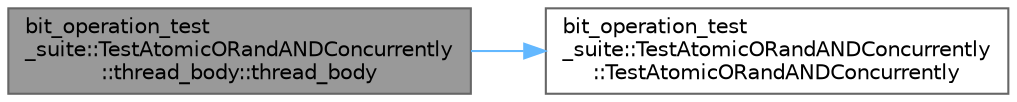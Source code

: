digraph "bit_operation_test_suite::TestAtomicORandANDConcurrently::thread_body::thread_body"
{
 // LATEX_PDF_SIZE
  bgcolor="transparent";
  edge [fontname=Helvetica,fontsize=10,labelfontname=Helvetica,labelfontsize=10];
  node [fontname=Helvetica,fontsize=10,shape=box,height=0.2,width=0.4];
  rankdir="LR";
  Node1 [id="Node000001",label="bit_operation_test\l_suite::TestAtomicORandANDConcurrently\l::thread_body::thread_body",height=0.2,width=0.4,color="gray40", fillcolor="grey60", style="filled", fontcolor="black",tooltip=" "];
  Node1 -> Node2 [id="edge1_Node000001_Node000002",color="steelblue1",style="solid",tooltip=" "];
  Node2 [id="Node000002",label="bit_operation_test\l_suite::TestAtomicORandANDConcurrently\l::TestAtomicORandANDConcurrently",height=0.2,width=0.4,color="grey40", fillcolor="white", style="filled",URL="$structbit__operation__test__suite_1_1_test_atomic_o_rand_a_n_d_concurrently.html#a30417f2130f243cb23f38c18e73a5233",tooltip=" "];
}
